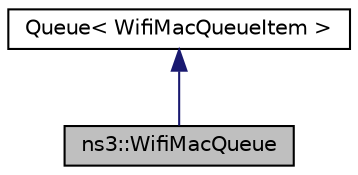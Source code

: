 digraph "ns3::WifiMacQueue"
{
 // LATEX_PDF_SIZE
  edge [fontname="Helvetica",fontsize="10",labelfontname="Helvetica",labelfontsize="10"];
  node [fontname="Helvetica",fontsize="10",shape=record];
  Node1 [label="ns3::WifiMacQueue",height=0.2,width=0.4,color="black", fillcolor="grey75", style="filled", fontcolor="black",tooltip="This queue implements the timeout procedure described in (Section 9.19.2.6 \"Retransmit procedures\" pa..."];
  Node2 -> Node1 [dir="back",color="midnightblue",fontsize="10",style="solid",fontname="Helvetica"];
  Node2 [label="Queue\< WifiMacQueueItem \>",height=0.2,width=0.4,color="black", fillcolor="white", style="filled",URL="$classns3_1_1_queue_3_01_wifi_mac_queue_item_01_4.html",tooltip="Introspection did not find any typical Config paths."];
}
